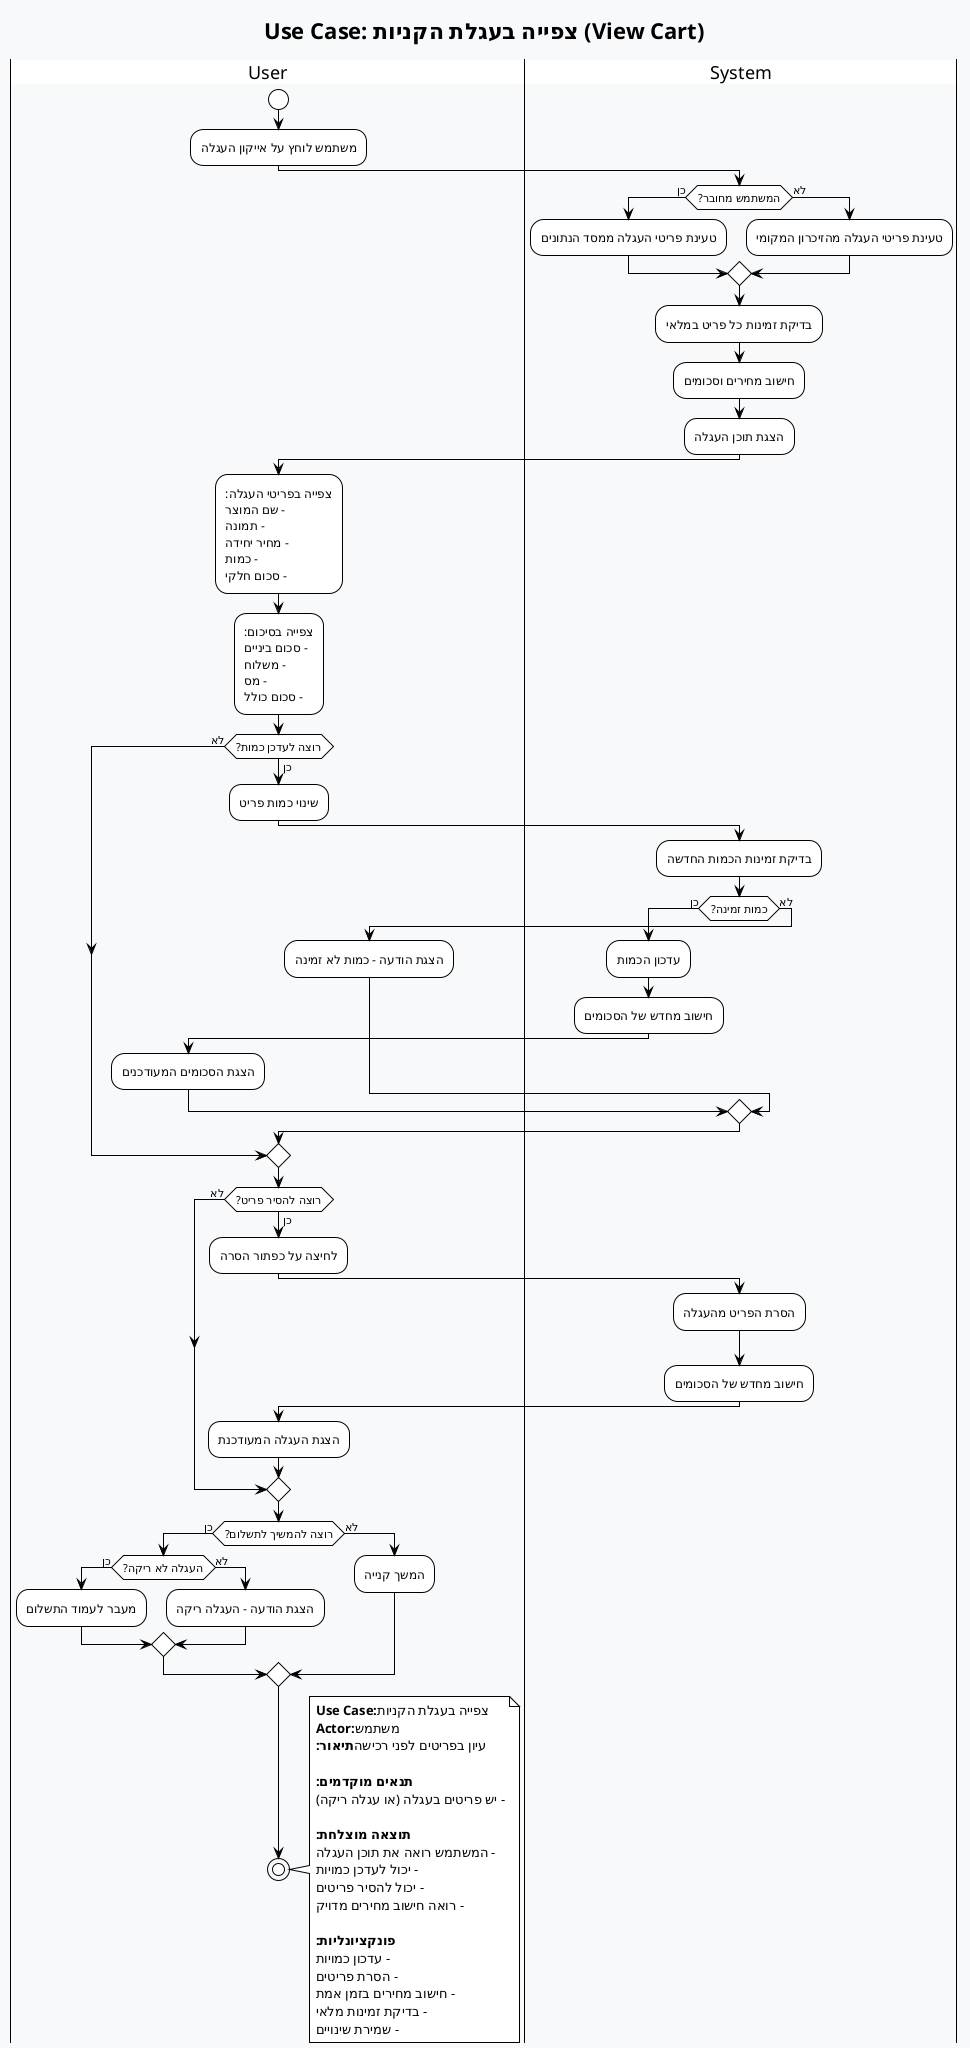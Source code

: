 @startuml View Cart Use Case
!theme plain
skinparam backgroundColor #f8f9fa

title Use Case: צפייה בעגלת הקניות (View Cart)

|User|
start
:משתמש לוחץ על אייקון העגלה;

|System|
if (המשתמש מחובר?) then (כן)
  :טעינת פריטי העגלה ממסד הנתונים;
else (לא)
  :טעינת פריטי העגלה מהזיכרון המקומי;
endif

:בדיקת זמינות כל פריט במלאי;
:חישוב מחירים וסכומים;
:הצגת תוכן העגלה;

|User|
:צפייה בפריטי העגלה:
- שם המוצר
- תמונה
- מחיר יחידה
- כמות
- סכום חלקי;

:צפייה בסיכום:
- סכום ביניים
- משלוח
- מס
- סכום כולל;

if (רוצה לעדכן כמות?) then (כן)
  :שינוי כמות פריט;
  |System|
  :בדיקת זמינות הכמות החדשה;
  if (כמות זמינה?) then (כן)
    :עדכון הכמות;
    :חישוב מחדש של הסכומים;
    |User|
    :הצגת הסכומים המעודכנים;
  else (לא)
    |User|
    :הצגת הודעה - כמות לא זמינה;
  endif
else (לא)
endif

if (רוצה להסיר פריט?) then (כן)
  :לחיצה על כפתור הסרה;
  |System|
  :הסרת הפריט מהעגלה;
  :חישוב מחדש של הסכומים;
  |User|
  :הצגת העגלה המעודכנת;
else (לא)
endif

if (רוצה להמשיך לתשלום?) then (כן)
  if (העגלה לא ריקה?) then (כן)
    :מעבר לעמוד התשלום;
  else (לא)
    :הצגת הודעה - העגלה ריקה;
  endif
else (לא)
  :המשך קנייה;
endif

stop

note right
  **Use Case:** צפייה בעגלת הקניות
  **Actor:** משתמש
  **תיאור:** עיון בפריטים לפני רכישה
  
  **תנאים מוקדמים:**
  - יש פריטים בעגלה (או עגלה ריקה)
  
  **תוצאה מוצלחת:**
  - המשתמש רואה את תוכן העגלה
  - יכול לעדכן כמויות
  - יכול להסיר פריטים
  - רואה חישוב מחירים מדויק
  
  **פונקציונליות:**
  - עדכון כמויות
  - הסרת פריטים
  - חישוב מחירים בזמן אמת
  - בדיקת זמינות מלאי
  - שמירת שינויים
end note

@enduml
